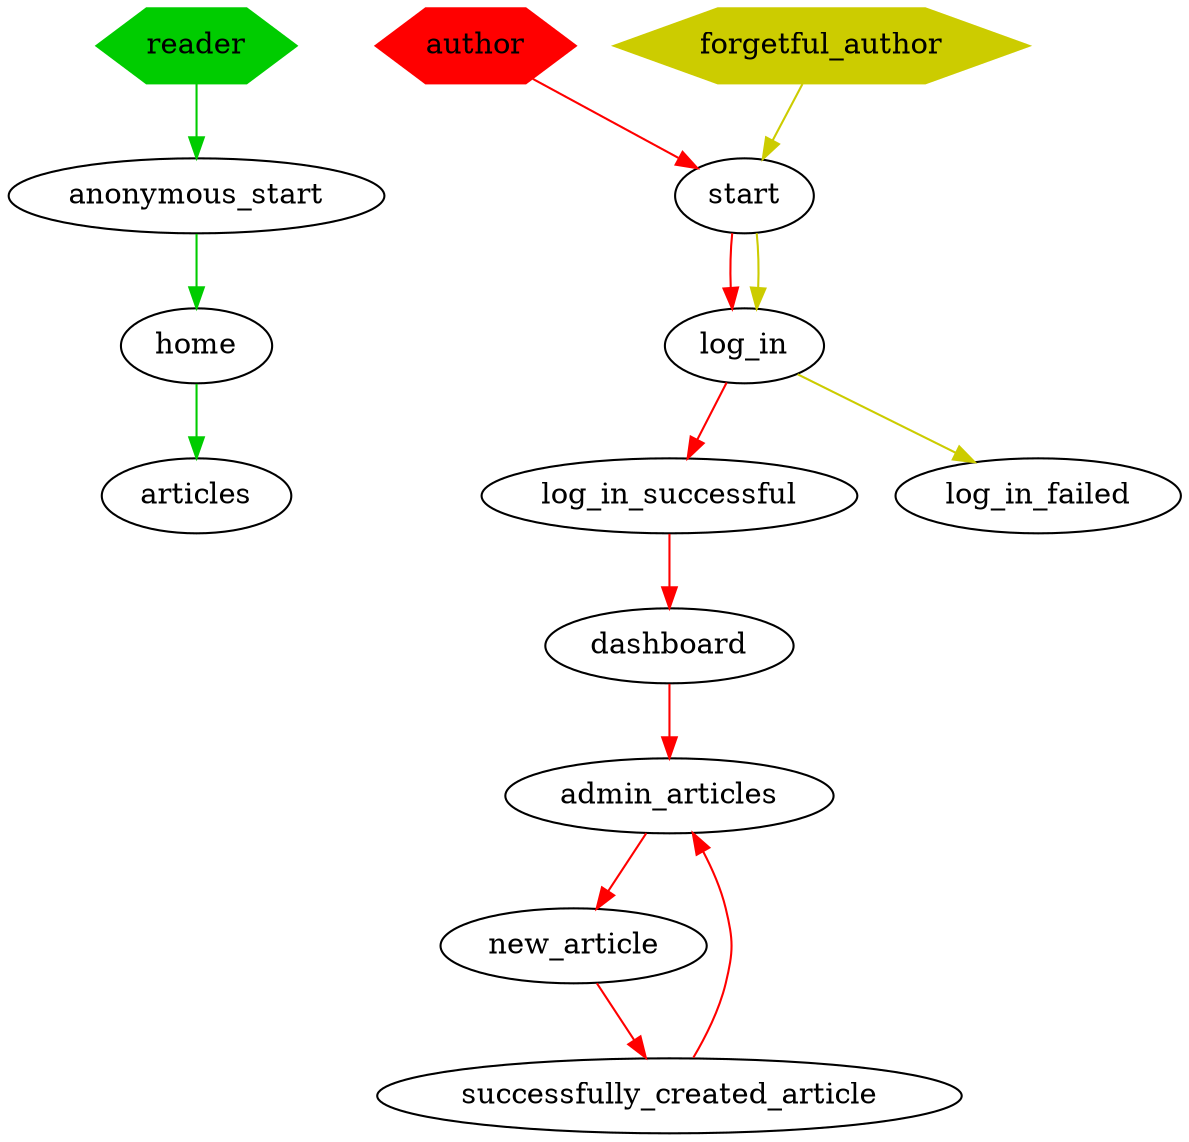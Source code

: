 digraph G {
	graph [center=true rankdir=TB]
	{ node [shape=hexagon style=filled color="#00cc00"]
    reader
  }
	{ node [shape=hexagon style=filled color="#ff0000"]
    author
  }
	{ node [shape=hexagon style=filled color="#cccc00"]
    forgetful_author
  }
{ edge [color="#ff0000"]
author -> start -> log_in -> log_in_successful -> dashboard -> admin_articles -> new_article -> successfully_created_article -> admin_articles
}
{ edge [color="#00cc00"]
reader -> anonymous_start -> home -> articles
}
{ edge [color="#cccc00"]
forgetful_author -> start -> log_in -> log_in_failed
}
}
